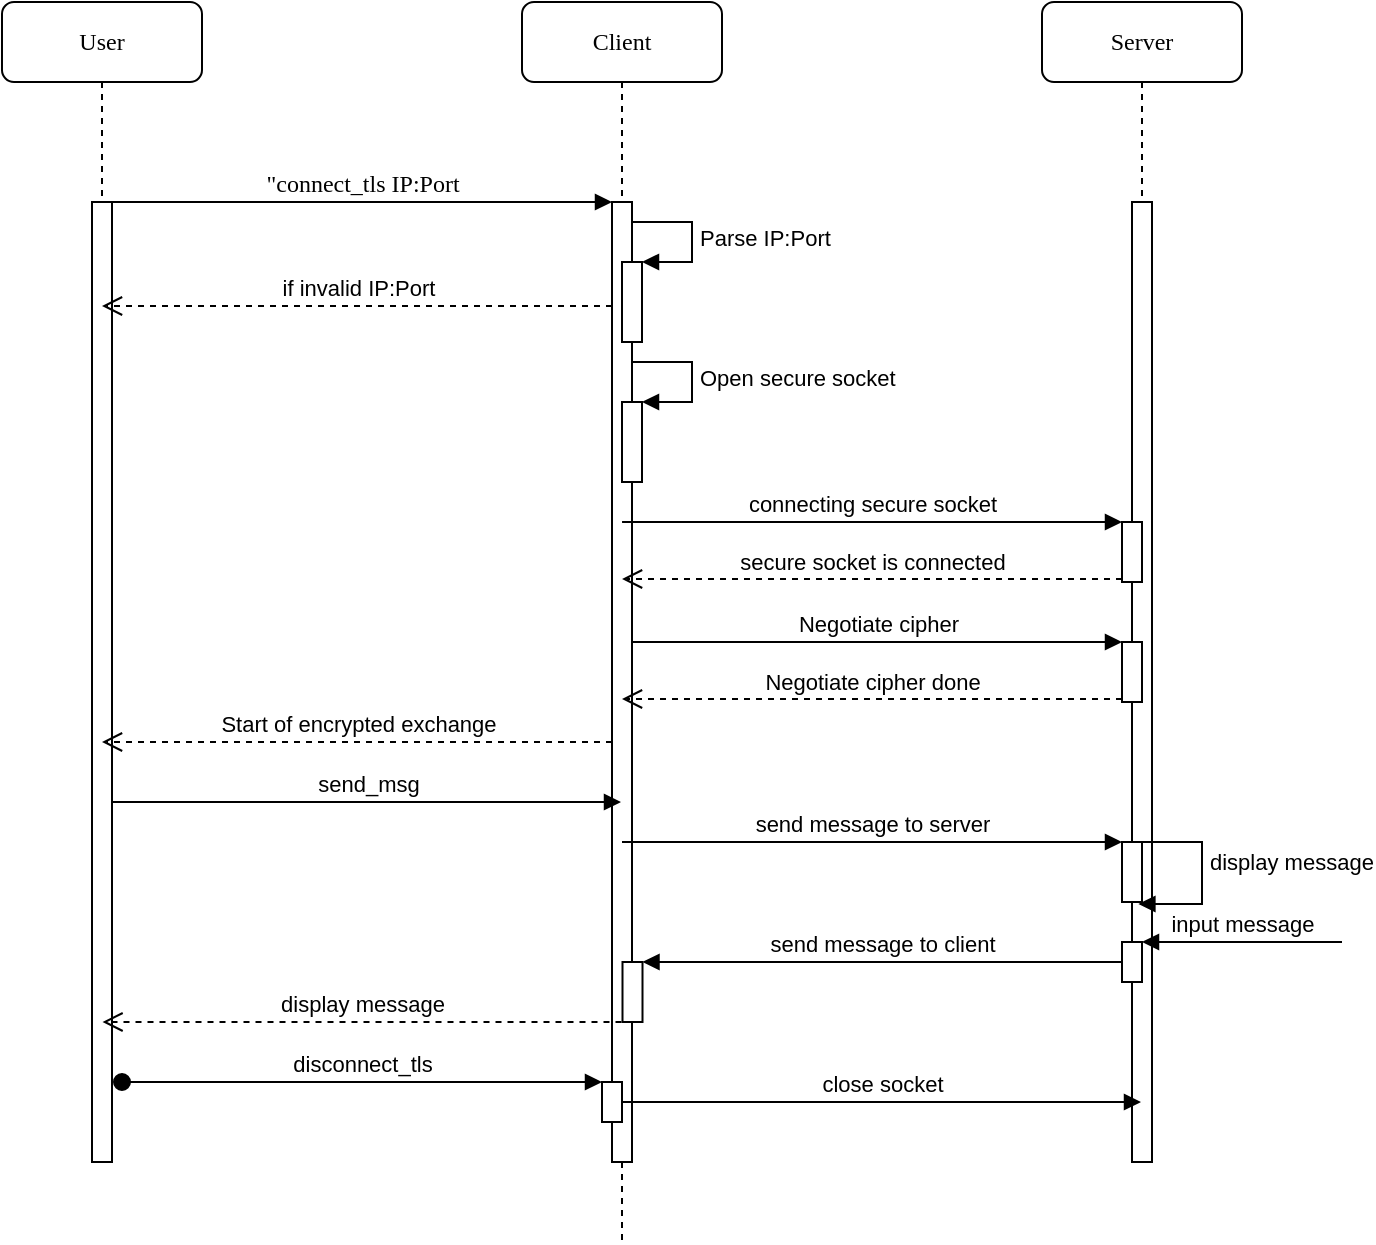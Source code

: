 <mxfile version="14.6.1"><diagram name="Page-1" id="13e1069c-82ec-6db2-03f1-153e76fe0fe0"><mxGraphModel dx="1422" dy="781" grid="1" gridSize="10" guides="1" tooltips="1" connect="1" arrows="1" fold="1" page="1" pageScale="1" pageWidth="1100" pageHeight="850" background="#ffffff" math="0" shadow="0"><root><mxCell id="0"/><mxCell id="1" parent="0"/><mxCell id="7baba1c4bc27f4b0-2" value="Client" style="shape=umlLifeline;perimeter=lifelinePerimeter;whiteSpace=wrap;html=1;container=1;collapsible=0;recursiveResize=0;outlineConnect=0;rounded=1;shadow=0;comic=0;labelBackgroundColor=none;strokeWidth=1;fontFamily=Verdana;fontSize=12;align=center;" parent="1" vertex="1"><mxGeometry x="360" y="80" width="100" height="620" as="geometry"/></mxCell><mxCell id="7baba1c4bc27f4b0-10" value="" style="html=1;points=[];perimeter=orthogonalPerimeter;rounded=0;shadow=0;comic=0;labelBackgroundColor=none;strokeWidth=1;fontFamily=Verdana;fontSize=12;align=center;" parent="7baba1c4bc27f4b0-2" vertex="1"><mxGeometry x="45" y="100" width="10" height="480" as="geometry"/></mxCell><mxCell id="uZcq7zvHW_pB-42gxCUF-43" value="" style="html=1;points=[];perimeter=orthogonalPerimeter;" vertex="1" parent="7baba1c4bc27f4b0-2"><mxGeometry x="40" y="540" width="10" height="20" as="geometry"/></mxCell><mxCell id="7baba1c4bc27f4b0-3" value="Server" style="shape=umlLifeline;perimeter=lifelinePerimeter;whiteSpace=wrap;html=1;container=1;collapsible=0;recursiveResize=0;outlineConnect=0;rounded=1;shadow=0;comic=0;labelBackgroundColor=none;strokeWidth=1;fontFamily=Verdana;fontSize=12;align=center;" parent="1" vertex="1"><mxGeometry x="620" y="80" width="100" height="580" as="geometry"/></mxCell><mxCell id="7baba1c4bc27f4b0-13" value="" style="html=1;points=[];perimeter=orthogonalPerimeter;rounded=0;shadow=0;comic=0;labelBackgroundColor=none;strokeWidth=1;fontFamily=Verdana;fontSize=12;align=center;" parent="7baba1c4bc27f4b0-3" vertex="1"><mxGeometry x="45" y="100" width="10" height="480" as="geometry"/></mxCell><mxCell id="uZcq7zvHW_pB-42gxCUF-12" value="" style="html=1;points=[];perimeter=orthogonalPerimeter;" vertex="1" parent="7baba1c4bc27f4b0-3"><mxGeometry x="40" y="260" width="10" height="30" as="geometry"/></mxCell><mxCell id="uZcq7zvHW_pB-42gxCUF-15" value="" style="html=1;points=[];perimeter=orthogonalPerimeter;" vertex="1" parent="7baba1c4bc27f4b0-3"><mxGeometry x="40" y="320" width="10" height="30" as="geometry"/></mxCell><mxCell id="uZcq7zvHW_pB-42gxCUF-40" value="" style="html=1;points=[];perimeter=orthogonalPerimeter;" vertex="1" parent="7baba1c4bc27f4b0-3"><mxGeometry x="40" y="470" width="10" height="20" as="geometry"/></mxCell><mxCell id="uZcq7zvHW_pB-42gxCUF-41" value="input message" style="html=1;verticalAlign=bottom;endArrow=block;entryX=1;entryY=0;" edge="1" target="uZcq7zvHW_pB-42gxCUF-40" parent="7baba1c4bc27f4b0-3"><mxGeometry relative="1" as="geometry"><mxPoint x="150" y="470" as="sourcePoint"/><mxPoint as="offset"/></mxGeometry></mxCell><mxCell id="7baba1c4bc27f4b0-8" value="User" style="shape=umlLifeline;perimeter=lifelinePerimeter;whiteSpace=wrap;html=1;container=1;collapsible=0;recursiveResize=0;outlineConnect=0;rounded=1;shadow=0;comic=0;labelBackgroundColor=none;strokeWidth=1;fontFamily=Verdana;fontSize=12;align=center;" parent="1" vertex="1"><mxGeometry x="100" y="80" width="100" height="580" as="geometry"/></mxCell><mxCell id="7baba1c4bc27f4b0-9" value="" style="html=1;points=[];perimeter=orthogonalPerimeter;rounded=0;shadow=0;comic=0;labelBackgroundColor=none;strokeWidth=1;fontFamily=Verdana;fontSize=12;align=center;" parent="7baba1c4bc27f4b0-8" vertex="1"><mxGeometry x="45" y="100" width="10" height="480" as="geometry"/></mxCell><mxCell id="7baba1c4bc27f4b0-11" value="&quot;connect_tls IP:Port" style="html=1;verticalAlign=bottom;endArrow=block;entryX=0;entryY=0;labelBackgroundColor=none;fontFamily=Verdana;fontSize=12;edgeStyle=elbowEdgeStyle;elbow=vertical;" parent="1" source="7baba1c4bc27f4b0-9" target="7baba1c4bc27f4b0-10" edge="1"><mxGeometry relative="1" as="geometry"><mxPoint x="220" y="190" as="sourcePoint"/></mxGeometry></mxCell><mxCell id="uZcq7zvHW_pB-42gxCUF-6" value="" style="html=1;points=[];perimeter=orthogonalPerimeter;" vertex="1" parent="1"><mxGeometry x="410" y="210" width="10" height="40" as="geometry"/></mxCell><mxCell id="uZcq7zvHW_pB-42gxCUF-7" value="Parse IP:Port" style="edgeStyle=orthogonalEdgeStyle;html=1;align=left;spacingLeft=2;endArrow=block;rounded=0;entryX=1;entryY=0;" edge="1" target="uZcq7zvHW_pB-42gxCUF-6" parent="1"><mxGeometry relative="1" as="geometry"><mxPoint x="415" y="190" as="sourcePoint"/><Array as="points"><mxPoint x="445" y="190"/></Array></mxGeometry></mxCell><mxCell id="uZcq7zvHW_pB-42gxCUF-8" value="if invalid IP:Port" style="html=1;verticalAlign=bottom;endArrow=open;dashed=1;endSize=8;" edge="1" parent="1" source="7baba1c4bc27f4b0-10"><mxGeometry relative="1" as="geometry"><mxPoint x="270" y="232" as="sourcePoint"/><mxPoint x="150" y="232" as="targetPoint"/><Array as="points"><mxPoint x="250" y="232"/><mxPoint x="220" y="232"/><mxPoint x="180" y="232"/></Array></mxGeometry></mxCell><mxCell id="uZcq7zvHW_pB-42gxCUF-10" value="" style="html=1;points=[];perimeter=orthogonalPerimeter;" vertex="1" parent="1"><mxGeometry x="410" y="280" width="10" height="40" as="geometry"/></mxCell><mxCell id="uZcq7zvHW_pB-42gxCUF-11" value="Open secure socket" style="edgeStyle=orthogonalEdgeStyle;html=1;align=left;spacingLeft=2;endArrow=block;rounded=0;entryX=1;entryY=0;" edge="1" parent="1" target="uZcq7zvHW_pB-42gxCUF-10"><mxGeometry relative="1" as="geometry"><mxPoint x="415" y="260" as="sourcePoint"/><Array as="points"><mxPoint x="445" y="260"/></Array></mxGeometry></mxCell><mxCell id="uZcq7zvHW_pB-42gxCUF-13" value="connecting secure socket" style="html=1;verticalAlign=bottom;endArrow=block;entryX=0;entryY=0;" edge="1" target="uZcq7zvHW_pB-42gxCUF-12" parent="1"><mxGeometry relative="1" as="geometry"><mxPoint x="410.024" y="340" as="sourcePoint"/></mxGeometry></mxCell><mxCell id="uZcq7zvHW_pB-42gxCUF-14" value="secure socket is connected" style="html=1;verticalAlign=bottom;endArrow=open;dashed=1;endSize=8;exitX=0;exitY=0.95;" edge="1" source="uZcq7zvHW_pB-42gxCUF-12" parent="1"><mxGeometry relative="1" as="geometry"><mxPoint x="410.024" y="368.5" as="targetPoint"/></mxGeometry></mxCell><mxCell id="uZcq7zvHW_pB-42gxCUF-16" value="Negotiate cipher" style="html=1;verticalAlign=bottom;endArrow=block;entryX=0;entryY=0;" edge="1" target="uZcq7zvHW_pB-42gxCUF-15" parent="1"><mxGeometry relative="1" as="geometry"><mxPoint x="415" y="400" as="sourcePoint"/><Array as="points"><mxPoint x="500" y="400"/><mxPoint x="620" y="400"/></Array></mxGeometry></mxCell><mxCell id="uZcq7zvHW_pB-42gxCUF-17" value="Negotiate cipher done" style="html=1;verticalAlign=bottom;endArrow=open;dashed=1;endSize=8;exitX=0;exitY=0.95;" edge="1" source="uZcq7zvHW_pB-42gxCUF-15" parent="1" target="7baba1c4bc27f4b0-2"><mxGeometry relative="1" as="geometry"><mxPoint x="422.2" y="467.6" as="targetPoint"/></mxGeometry></mxCell><mxCell id="uZcq7zvHW_pB-42gxCUF-25" value="" style="html=1;points=[];perimeter=orthogonalPerimeter;" vertex="1" parent="1"><mxGeometry x="660" y="500" width="10" height="30" as="geometry"/></mxCell><mxCell id="uZcq7zvHW_pB-42gxCUF-26" value="send message to server" style="html=1;verticalAlign=bottom;endArrow=block;entryX=0;entryY=0;" edge="1" target="uZcq7zvHW_pB-42gxCUF-25" parent="1"><mxGeometry relative="1" as="geometry"><mxPoint x="410" y="500" as="sourcePoint"/></mxGeometry></mxCell><mxCell id="uZcq7zvHW_pB-42gxCUF-31" value="send_msg" style="html=1;verticalAlign=bottom;endArrow=block;" edge="1" parent="1" source="7baba1c4bc27f4b0-9" target="7baba1c4bc27f4b0-2"><mxGeometry width="80" relative="1" as="geometry"><mxPoint x="150" y="470" as="sourcePoint"/><mxPoint x="230" y="470" as="targetPoint"/><Array as="points"><mxPoint x="390" y="480"/></Array></mxGeometry></mxCell><mxCell id="uZcq7zvHW_pB-42gxCUF-32" value="Start of encrypted exchange" style="html=1;verticalAlign=bottom;endArrow=open;dashed=1;endSize=8;" edge="1" parent="1"><mxGeometry relative="1" as="geometry"><mxPoint x="405" y="450" as="sourcePoint"/><mxPoint x="150" y="450" as="targetPoint"/><Array as="points"><mxPoint x="250" y="450"/><mxPoint x="220" y="450"/><mxPoint x="180" y="450"/></Array></mxGeometry></mxCell><mxCell id="uZcq7zvHW_pB-42gxCUF-33" value="" style="html=1;points=[];perimeter=orthogonalPerimeter;" vertex="1" parent="1"><mxGeometry x="410.25" y="560" width="10" height="30" as="geometry"/></mxCell><mxCell id="uZcq7zvHW_pB-42gxCUF-34" value="send message to client" style="html=1;verticalAlign=bottom;endArrow=block;entryX=1;entryY=0;" edge="1" target="uZcq7zvHW_pB-42gxCUF-33" parent="1"><mxGeometry relative="1" as="geometry"><mxPoint x="660" y="560" as="sourcePoint"/></mxGeometry></mxCell><mxCell id="uZcq7zvHW_pB-42gxCUF-36" value="display message" style="html=1;verticalAlign=bottom;endArrow=open;dashed=1;endSize=8;" edge="1" parent="1"><mxGeometry relative="1" as="geometry"><mxPoint x="409.75" y="590" as="sourcePoint"/><mxPoint x="150.25" y="590" as="targetPoint"/></mxGeometry></mxCell><mxCell id="uZcq7zvHW_pB-42gxCUF-38" value="display message" style="edgeStyle=orthogonalEdgeStyle;html=1;align=left;spacingLeft=2;endArrow=block;rounded=0;entryX=0.824;entryY=1.044;entryDx=0;entryDy=0;entryPerimeter=0;" edge="1" target="uZcq7zvHW_pB-42gxCUF-25" parent="1"><mxGeometry x="-0.141" relative="1" as="geometry"><mxPoint x="670" y="500" as="sourcePoint"/><Array as="points"><mxPoint x="700" y="500"/><mxPoint x="700" y="531"/><mxPoint x="668" y="531"/></Array><mxPoint x="675" y="520" as="targetPoint"/><mxPoint as="offset"/></mxGeometry></mxCell><mxCell id="uZcq7zvHW_pB-42gxCUF-44" value="disconnect_tls" style="html=1;verticalAlign=bottom;startArrow=oval;endArrow=block;startSize=8;" edge="1" target="uZcq7zvHW_pB-42gxCUF-43" parent="1"><mxGeometry relative="1" as="geometry"><mxPoint x="160" y="620" as="sourcePoint"/></mxGeometry></mxCell><mxCell id="uZcq7zvHW_pB-42gxCUF-49" value="close socket" style="html=1;verticalAlign=bottom;endArrow=block;" edge="1" parent="1" target="7baba1c4bc27f4b0-3"><mxGeometry width="80" relative="1" as="geometry"><mxPoint x="410" y="630" as="sourcePoint"/><mxPoint x="490" y="630" as="targetPoint"/></mxGeometry></mxCell></root></mxGraphModel></diagram></mxfile>
